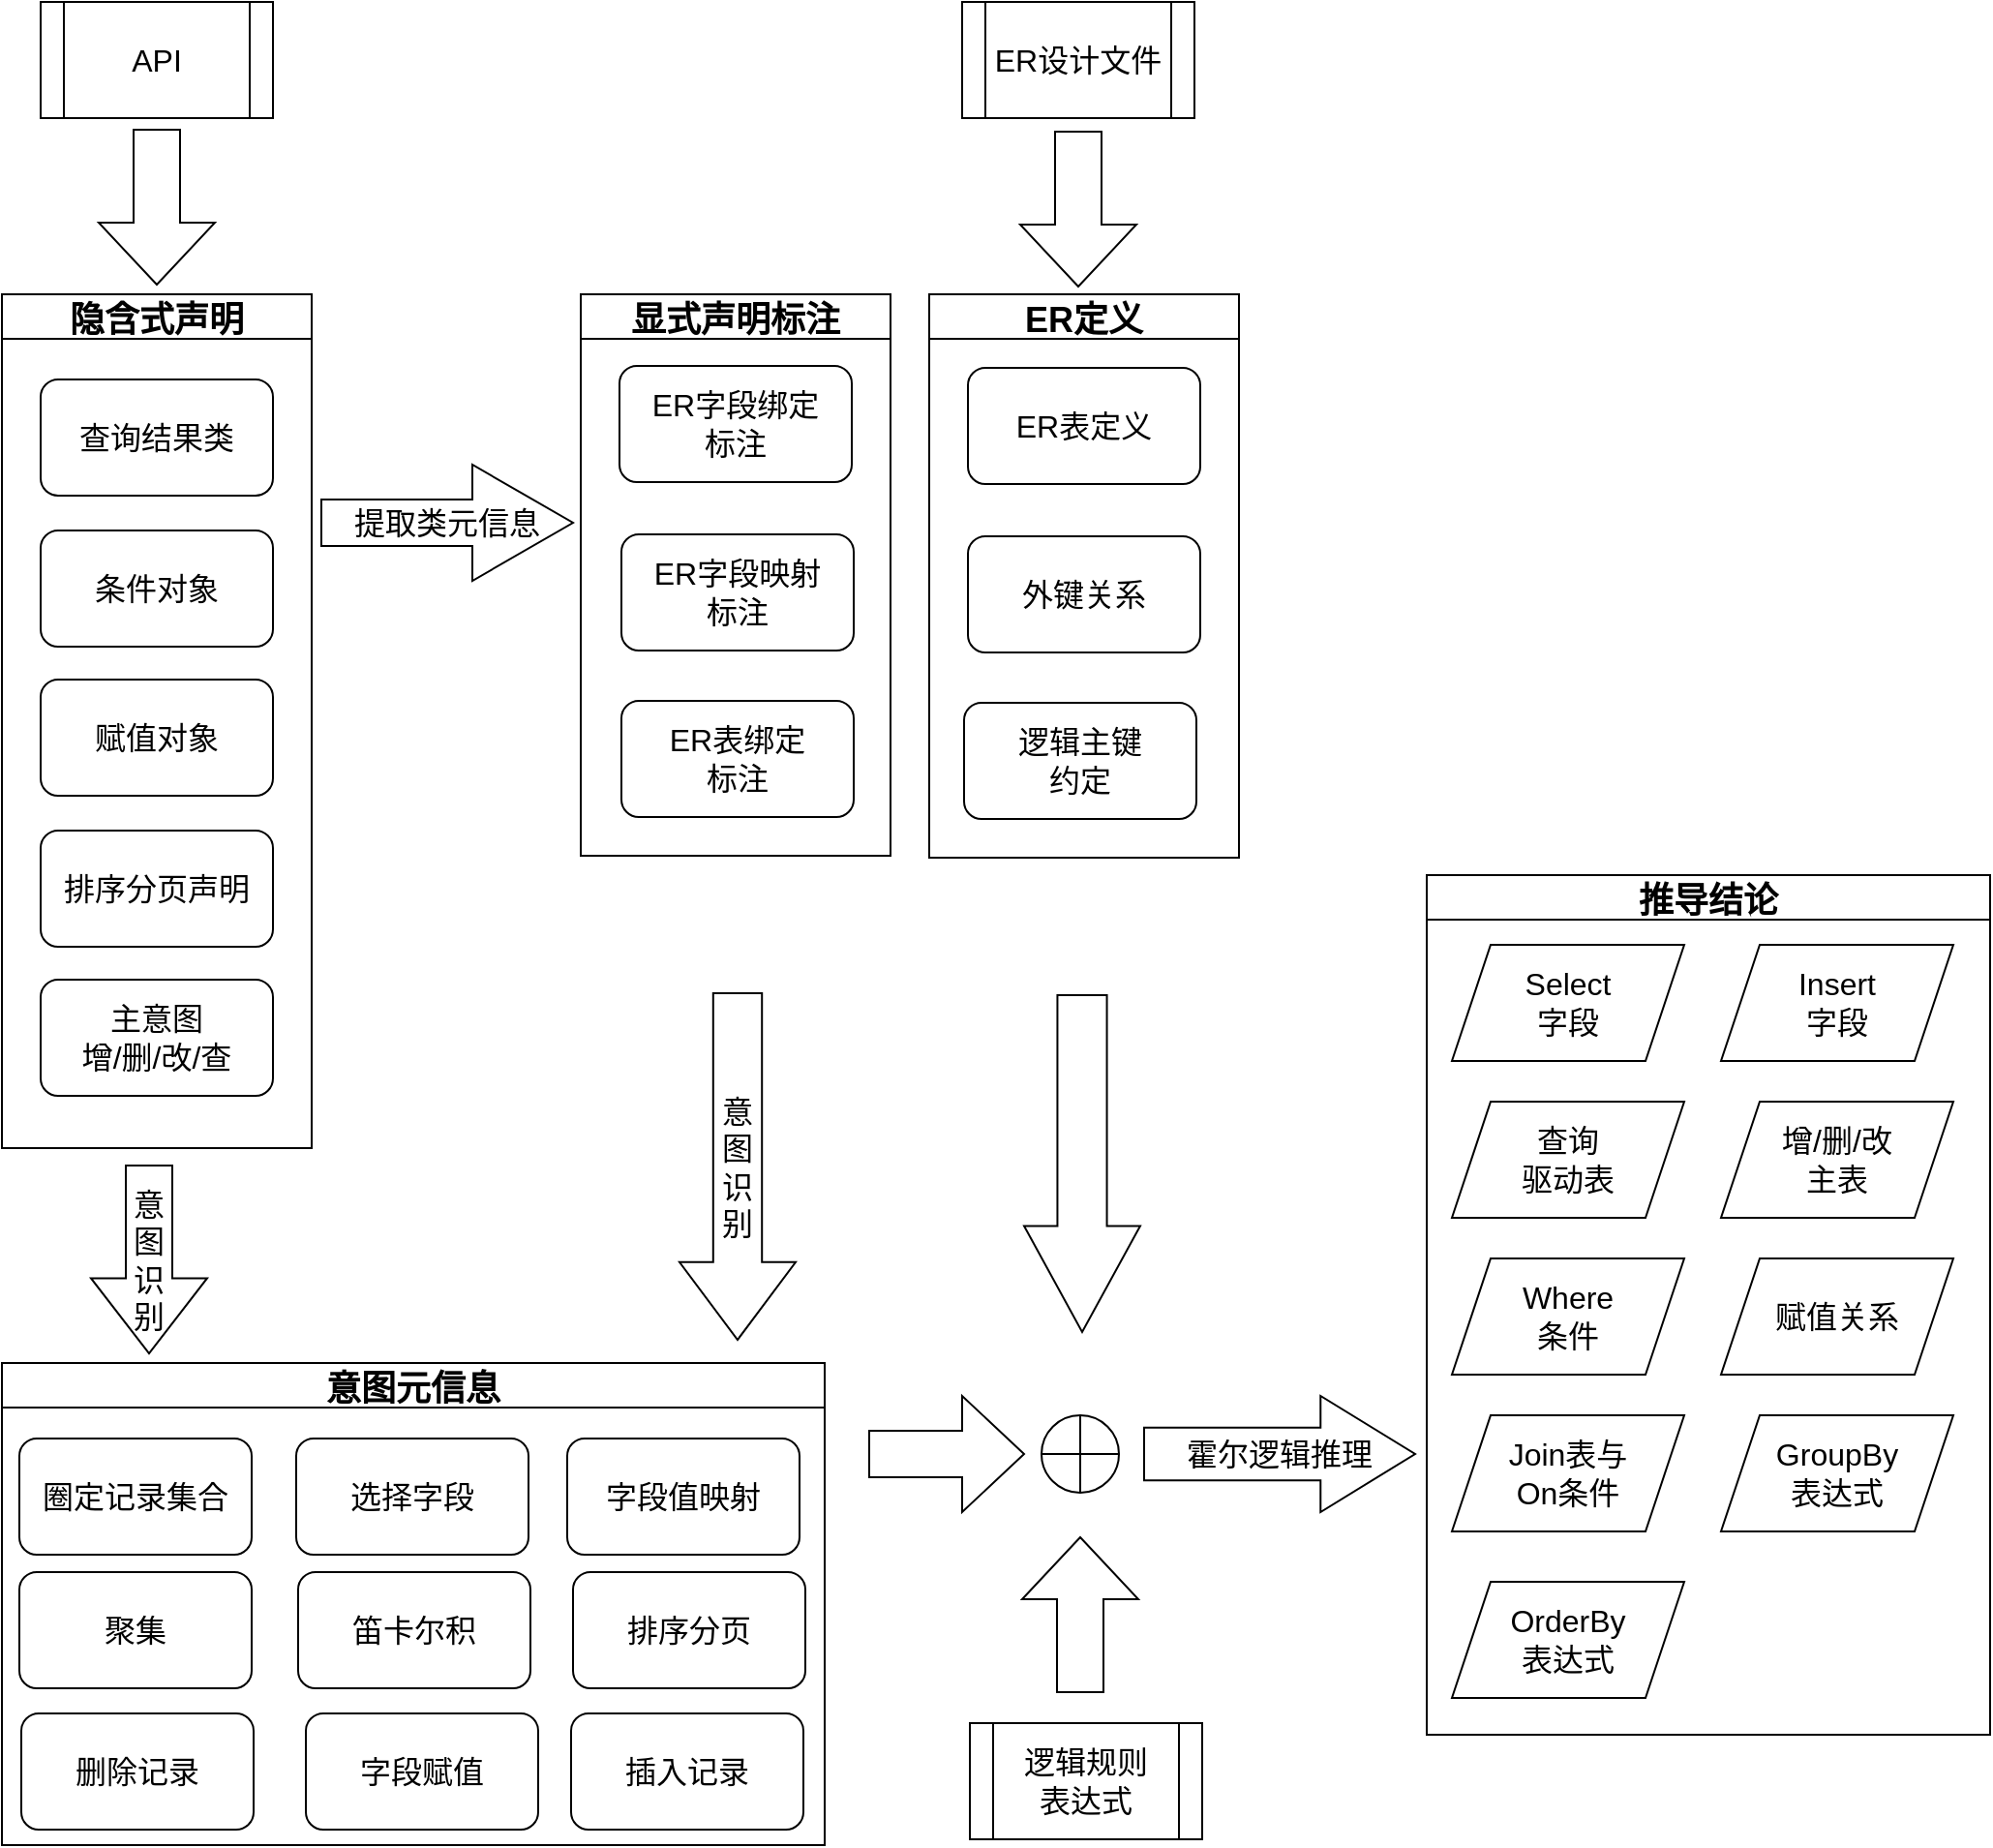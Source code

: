<mxfile version="20.5.1" type="github">
  <diagram name="推导原理示意图" id="5d7acffa-a066-3a61-03fe-96351882024d">
    <mxGraphModel dx="1414" dy="1834" grid="0" gridSize="10" guides="0" tooltips="1" connect="1" arrows="1" fold="1" page="1" pageScale="1" pageWidth="1100" pageHeight="850" background="#ffffff" math="0" shadow="0">
      <root>
        <mxCell id="0" />
        <mxCell id="1" parent="0" />
        <mxCell id="6CtU652WKUI4UOQ74HAb-1" value="条件对象" style="rounded=1;whiteSpace=wrap;html=1;fontSize=16;" parent="1" vertex="1">
          <mxGeometry x="40" y="272" width="120" height="60" as="geometry" />
        </mxCell>
        <mxCell id="6CtU652WKUI4UOQ74HAb-4" value="赋值对象" style="rounded=1;whiteSpace=wrap;html=1;fontSize=16;" parent="1" vertex="1">
          <mxGeometry x="40" y="349" width="120" height="60" as="geometry" />
        </mxCell>
        <mxCell id="6CtU652WKUI4UOQ74HAb-5" value="排序分页声明" style="rounded=1;whiteSpace=wrap;html=1;fontSize=16;" parent="1" vertex="1">
          <mxGeometry x="40" y="427" width="120" height="60" as="geometry" />
        </mxCell>
        <mxCell id="6CtU652WKUI4UOQ74HAb-6" value="主意图&lt;br style=&quot;font-size: 16px;&quot;&gt;增/删/改/查" style="rounded=1;whiteSpace=wrap;html=1;fontSize=16;" parent="1" vertex="1">
          <mxGeometry x="40" y="504" width="120" height="60" as="geometry" />
        </mxCell>
        <mxCell id="6CtU652WKUI4UOQ74HAb-7" value="API" style="shape=process;whiteSpace=wrap;html=1;backgroundOutline=1;fontSize=16;" parent="1" vertex="1">
          <mxGeometry x="40" y="-1" width="120" height="60" as="geometry" />
        </mxCell>
        <mxCell id="6CtU652WKUI4UOQ74HAb-8" value="" style="shape=singleArrow;whiteSpace=wrap;html=1;arrowWidth=0.4;arrowSize=0.4;direction=south;fontSize=16;" parent="1" vertex="1">
          <mxGeometry x="70" y="65" width="60" height="80" as="geometry" />
        </mxCell>
        <mxCell id="6CtU652WKUI4UOQ74HAb-10" value="提取类元信息" style="shape=singleArrow;whiteSpace=wrap;html=1;arrowWidth=0.4;arrowSize=0.4;fontSize=16;" parent="1" vertex="1">
          <mxGeometry x="185" y="238" width="130" height="60" as="geometry" />
        </mxCell>
        <mxCell id="6CtU652WKUI4UOQ74HAb-12" value="ER设计文件" style="shape=process;whiteSpace=wrap;html=1;backgroundOutline=1;fontSize=16;" parent="1" vertex="1">
          <mxGeometry x="516" y="-1" width="120" height="60" as="geometry" />
        </mxCell>
        <mxCell id="6CtU652WKUI4UOQ74HAb-19" value="查询结果类" style="rounded=1;whiteSpace=wrap;html=1;fontSize=16;" parent="1" vertex="1">
          <mxGeometry x="40" y="194" width="120" height="60" as="geometry" />
        </mxCell>
        <mxCell id="6CtU652WKUI4UOQ74HAb-35" value="隐含式声明" style="swimlane;fontSize=18;" parent="1" vertex="1">
          <mxGeometry x="20" y="150" width="160" height="441" as="geometry" />
        </mxCell>
        <mxCell id="6CtU652WKUI4UOQ74HAb-37" value="显式声明标注" style="swimlane;fontSize=18;" parent="1" vertex="1">
          <mxGeometry x="319" y="150" width="160" height="290" as="geometry" />
        </mxCell>
        <mxCell id="6CtU652WKUI4UOQ74HAb-38" value="ER表绑定&lt;br&gt;标注" style="rounded=1;whiteSpace=wrap;html=1;fontSize=16;" parent="6CtU652WKUI4UOQ74HAb-37" vertex="1">
          <mxGeometry x="21" y="210" width="120" height="60" as="geometry" />
        </mxCell>
        <mxCell id="6CtU652WKUI4UOQ74HAb-36" value="ER字段映射&lt;br&gt;标注" style="rounded=1;whiteSpace=wrap;html=1;fontSize=16;" parent="6CtU652WKUI4UOQ74HAb-37" vertex="1">
          <mxGeometry x="21" y="124" width="120" height="60" as="geometry" />
        </mxCell>
        <mxCell id="6CtU652WKUI4UOQ74HAb-11" value="ER字段绑定&lt;br&gt;标注" style="rounded=1;whiteSpace=wrap;html=1;fontSize=16;" parent="6CtU652WKUI4UOQ74HAb-37" vertex="1">
          <mxGeometry x="20" y="37" width="120" height="60" as="geometry" />
        </mxCell>
        <mxCell id="6CtU652WKUI4UOQ74HAb-39" value="意&lt;br&gt;图&lt;br&gt;识&lt;br&gt;别" style="shape=singleArrow;whiteSpace=wrap;html=1;arrowWidth=0.42;arrowSize=0.224;direction=south;fontSize=16;" parent="1" vertex="1">
          <mxGeometry x="370" y="511" width="60" height="179" as="geometry" />
        </mxCell>
        <mxCell id="6CtU652WKUI4UOQ74HAb-40" value="" style="shape=orEllipse;perimeter=ellipsePerimeter;whiteSpace=wrap;html=1;backgroundOutline=1;fontSize=16;" parent="1" vertex="1">
          <mxGeometry x="557" y="729" width="40" height="40" as="geometry" />
        </mxCell>
        <mxCell id="6CtU652WKUI4UOQ74HAb-41" value="推导结论" style="swimlane;fontSize=18;" parent="1" vertex="1">
          <mxGeometry x="756" y="450" width="291" height="444" as="geometry" />
        </mxCell>
        <mxCell id="6CtU652WKUI4UOQ74HAb-23" value="Insert&lt;br&gt;字段" style="shape=parallelogram;perimeter=parallelogramPerimeter;whiteSpace=wrap;html=1;fixedSize=1;fontSize=16;" parent="6CtU652WKUI4UOQ74HAb-41" vertex="1">
          <mxGeometry x="152" y="36" width="120" height="60" as="geometry" />
        </mxCell>
        <mxCell id="6CtU652WKUI4UOQ74HAb-27" value="赋值关系" style="shape=parallelogram;perimeter=parallelogramPerimeter;whiteSpace=wrap;html=1;fixedSize=1;fontSize=16;" parent="6CtU652WKUI4UOQ74HAb-41" vertex="1">
          <mxGeometry x="152" y="198" width="120" height="60" as="geometry" />
        </mxCell>
        <mxCell id="6CtU652WKUI4UOQ74HAb-24" value="增/删/改&lt;br&gt;主表" style="shape=parallelogram;perimeter=parallelogramPerimeter;whiteSpace=wrap;html=1;fixedSize=1;fontSize=16;" parent="6CtU652WKUI4UOQ74HAb-41" vertex="1">
          <mxGeometry x="152" y="117" width="120" height="60" as="geometry" />
        </mxCell>
        <mxCell id="6CtU652WKUI4UOQ74HAb-21" value="Join表与&lt;br&gt;On条件" style="shape=parallelogram;perimeter=parallelogramPerimeter;whiteSpace=wrap;html=1;fixedSize=1;fontSize=16;" parent="6CtU652WKUI4UOQ74HAb-41" vertex="1">
          <mxGeometry x="13" y="279" width="120" height="60" as="geometry" />
        </mxCell>
        <mxCell id="6CtU652WKUI4UOQ74HAb-22" value="Where&lt;br&gt;条件" style="shape=parallelogram;perimeter=parallelogramPerimeter;whiteSpace=wrap;html=1;fixedSize=1;fontSize=16;" parent="6CtU652WKUI4UOQ74HAb-41" vertex="1">
          <mxGeometry x="13" y="198" width="120" height="60" as="geometry" />
        </mxCell>
        <mxCell id="6CtU652WKUI4UOQ74HAb-25" value="OrderBy&lt;br&gt;表达式" style="shape=parallelogram;perimeter=parallelogramPerimeter;whiteSpace=wrap;html=1;fixedSize=1;fontSize=16;" parent="6CtU652WKUI4UOQ74HAb-41" vertex="1">
          <mxGeometry x="13" y="365" width="120" height="60" as="geometry" />
        </mxCell>
        <mxCell id="6CtU652WKUI4UOQ74HAb-26" value="GroupBy&lt;br&gt;表达式" style="shape=parallelogram;perimeter=parallelogramPerimeter;whiteSpace=wrap;html=1;fixedSize=1;fontSize=16;" parent="6CtU652WKUI4UOQ74HAb-41" vertex="1">
          <mxGeometry x="152" y="279" width="120" height="60" as="geometry" />
        </mxCell>
        <mxCell id="6CtU652WKUI4UOQ74HAb-18" value="Select&lt;br&gt;字段" style="shape=parallelogram;perimeter=parallelogramPerimeter;whiteSpace=wrap;html=1;fixedSize=1;fontSize=16;" parent="6CtU652WKUI4UOQ74HAb-41" vertex="1">
          <mxGeometry x="13" y="36" width="120" height="60" as="geometry" />
        </mxCell>
        <mxCell id="6CtU652WKUI4UOQ74HAb-20" value="查询&lt;br&gt;驱动表" style="shape=parallelogram;perimeter=parallelogramPerimeter;whiteSpace=wrap;html=1;fixedSize=1;fontSize=16;" parent="6CtU652WKUI4UOQ74HAb-41" vertex="1">
          <mxGeometry x="13" y="117" width="120" height="60" as="geometry" />
        </mxCell>
        <mxCell id="6CtU652WKUI4UOQ74HAb-44" value="意图元信息" style="swimlane;fontSize=18;startSize=23;" parent="1" vertex="1">
          <mxGeometry x="20" y="702" width="425" height="249" as="geometry" />
        </mxCell>
        <mxCell id="E0FslXfQPX47TbM4qjnE-1" value="选择字段" style="rounded=1;whiteSpace=wrap;html=1;fontSize=16;" vertex="1" parent="6CtU652WKUI4UOQ74HAb-44">
          <mxGeometry x="152" y="39" width="120" height="60" as="geometry" />
        </mxCell>
        <mxCell id="E0FslXfQPX47TbM4qjnE-2" value="圈定记录集合" style="rounded=1;whiteSpace=wrap;html=1;fontSize=16;" vertex="1" parent="6CtU652WKUI4UOQ74HAb-44">
          <mxGeometry x="9" y="39" width="120" height="60" as="geometry" />
        </mxCell>
        <mxCell id="E0FslXfQPX47TbM4qjnE-6" value="字段值映射" style="rounded=1;whiteSpace=wrap;html=1;fontSize=16;" vertex="1" parent="6CtU652WKUI4UOQ74HAb-44">
          <mxGeometry x="292" y="39" width="120" height="60" as="geometry" />
        </mxCell>
        <mxCell id="6CtU652WKUI4UOQ74HAb-32" value="聚集" style="rounded=1;whiteSpace=wrap;html=1;fontSize=16;" parent="6CtU652WKUI4UOQ74HAb-44" vertex="1">
          <mxGeometry x="9" y="108" width="120" height="60" as="geometry" />
        </mxCell>
        <mxCell id="E0FslXfQPX47TbM4qjnE-3" value="排序分页" style="rounded=1;whiteSpace=wrap;html=1;fontSize=16;" vertex="1" parent="6CtU652WKUI4UOQ74HAb-44">
          <mxGeometry x="295" y="108" width="120" height="60" as="geometry" />
        </mxCell>
        <mxCell id="E0FslXfQPX47TbM4qjnE-9" value="笛卡尔积" style="rounded=1;whiteSpace=wrap;html=1;fontSize=16;" vertex="1" parent="6CtU652WKUI4UOQ74HAb-44">
          <mxGeometry x="153" y="108" width="120" height="60" as="geometry" />
        </mxCell>
        <mxCell id="E0FslXfQPX47TbM4qjnE-4" value="字段赋值" style="rounded=1;whiteSpace=wrap;html=1;fontSize=16;" vertex="1" parent="6CtU652WKUI4UOQ74HAb-44">
          <mxGeometry x="157" y="181" width="120" height="60" as="geometry" />
        </mxCell>
        <mxCell id="E0FslXfQPX47TbM4qjnE-5" value="删除记录" style="rounded=1;whiteSpace=wrap;html=1;fontSize=16;" vertex="1" parent="6CtU652WKUI4UOQ74HAb-44">
          <mxGeometry x="10" y="181" width="120" height="60" as="geometry" />
        </mxCell>
        <mxCell id="E0FslXfQPX47TbM4qjnE-8" value="插入记录" style="rounded=1;whiteSpace=wrap;html=1;fontSize=16;" vertex="1" parent="6CtU652WKUI4UOQ74HAb-44">
          <mxGeometry x="294" y="181" width="120" height="60" as="geometry" />
        </mxCell>
        <mxCell id="6CtU652WKUI4UOQ74HAb-45" value="ER定义" style="swimlane;fontSize=18;" parent="1" vertex="1">
          <mxGeometry x="499" y="150" width="160" height="291" as="geometry" />
        </mxCell>
        <mxCell id="6CtU652WKUI4UOQ74HAb-14" value="外键关系" style="rounded=1;whiteSpace=wrap;html=1;fontSize=16;" parent="6CtU652WKUI4UOQ74HAb-45" vertex="1">
          <mxGeometry x="20" y="125" width="120" height="60" as="geometry" />
        </mxCell>
        <mxCell id="6CtU652WKUI4UOQ74HAb-15" value="逻辑主键&lt;br&gt;约定" style="rounded=1;whiteSpace=wrap;html=1;fontSize=16;" parent="6CtU652WKUI4UOQ74HAb-45" vertex="1">
          <mxGeometry x="18" y="211" width="120" height="60" as="geometry" />
        </mxCell>
        <mxCell id="6CtU652WKUI4UOQ74HAb-13" value="ER表定义" style="rounded=1;whiteSpace=wrap;html=1;fontSize=16;" parent="6CtU652WKUI4UOQ74HAb-45" vertex="1">
          <mxGeometry x="20" y="38" width="120" height="60" as="geometry" />
        </mxCell>
        <mxCell id="6CtU652WKUI4UOQ74HAb-47" value="" style="shape=singleArrow;whiteSpace=wrap;html=1;arrowWidth=0.426;arrowSize=0.315;direction=south;fontSize=16;" parent="1" vertex="1">
          <mxGeometry x="548" y="512" width="60" height="174" as="geometry" />
        </mxCell>
        <mxCell id="6CtU652WKUI4UOQ74HAb-48" value="意&lt;br&gt;图&lt;br&gt;识&lt;br&gt;别" style="shape=singleArrow;whiteSpace=wrap;html=1;arrowWidth=0.4;arrowSize=0.4;direction=south;fontSize=16;" parent="1" vertex="1">
          <mxGeometry x="66" y="600" width="60" height="97" as="geometry" />
        </mxCell>
        <mxCell id="6CtU652WKUI4UOQ74HAb-50" value="" style="shape=singleArrow;whiteSpace=wrap;html=1;arrowWidth=0.4;arrowSize=0.4;direction=north;fontSize=16;" parent="1" vertex="1">
          <mxGeometry x="547" y="792" width="60" height="80" as="geometry" />
        </mxCell>
        <mxCell id="6CtU652WKUI4UOQ74HAb-51" value="霍尔逻辑推理" style="shape=singleArrow;whiteSpace=wrap;html=1;arrowWidth=0.454;arrowSize=0.349;direction=east;fontSize=16;" parent="1" vertex="1">
          <mxGeometry x="610" y="719" width="140" height="60" as="geometry" />
        </mxCell>
        <mxCell id="6CtU652WKUI4UOQ74HAb-52" value="逻辑规则&lt;br&gt;表达式" style="shape=process;whiteSpace=wrap;html=1;backgroundOutline=1;fontSize=16;" parent="1" vertex="1">
          <mxGeometry x="520" y="888" width="120" height="60" as="geometry" />
        </mxCell>
        <mxCell id="6CtU652WKUI4UOQ74HAb-53" value="" style="shape=singleArrow;whiteSpace=wrap;html=1;arrowWidth=0.4;arrowSize=0.4;direction=east;fontSize=16;" parent="1" vertex="1">
          <mxGeometry x="468" y="719" width="80" height="60" as="geometry" />
        </mxCell>
        <mxCell id="6CtU652WKUI4UOQ74HAb-55" value="" style="shape=singleArrow;whiteSpace=wrap;html=1;arrowWidth=0.4;arrowSize=0.4;direction=south;fontSize=16;" parent="1" vertex="1">
          <mxGeometry x="546" y="66" width="60" height="80" as="geometry" />
        </mxCell>
      </root>
    </mxGraphModel>
  </diagram>
</mxfile>
